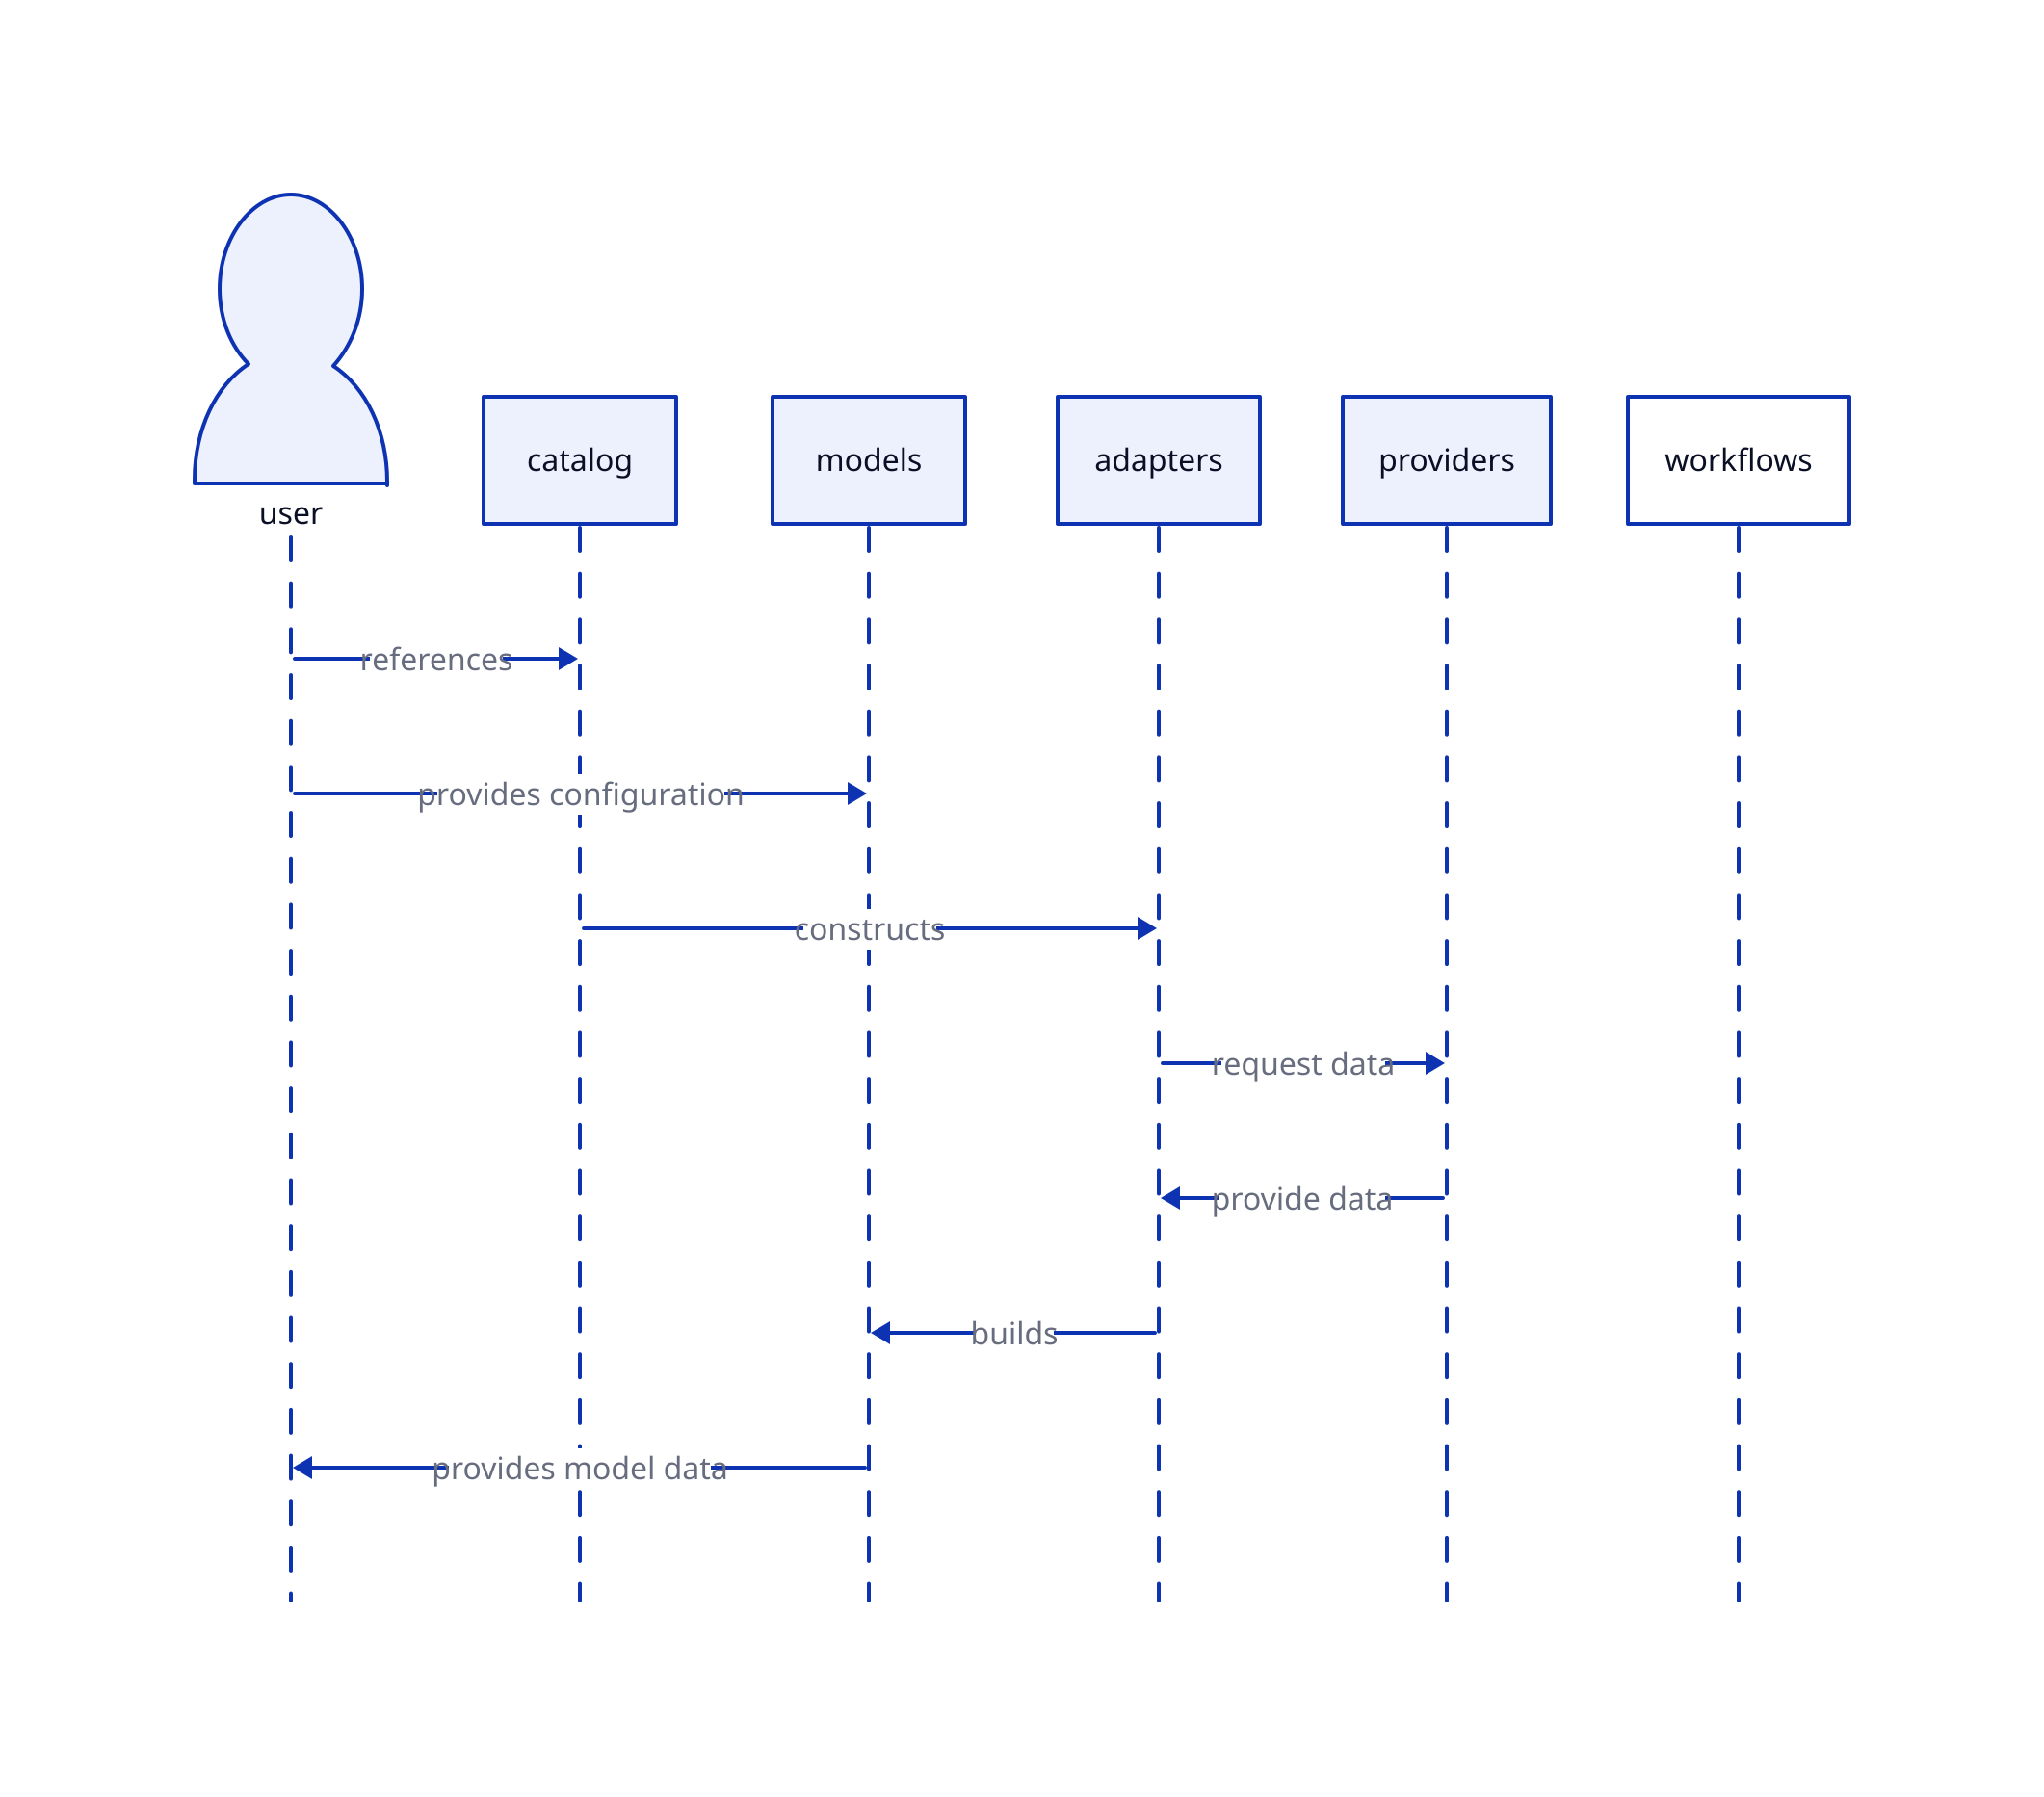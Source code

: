 shape: sequence_diagram
user: {
  shape: person
}
catalog
models
adapters 
providers
workflows

user -> catalog: references
user -> models: provides configuration
catalog -> adapters: constructs

adapters -> providers: request data
providers -> adapters: provide data
adapters -> models: builds
models -> user: provides model data
